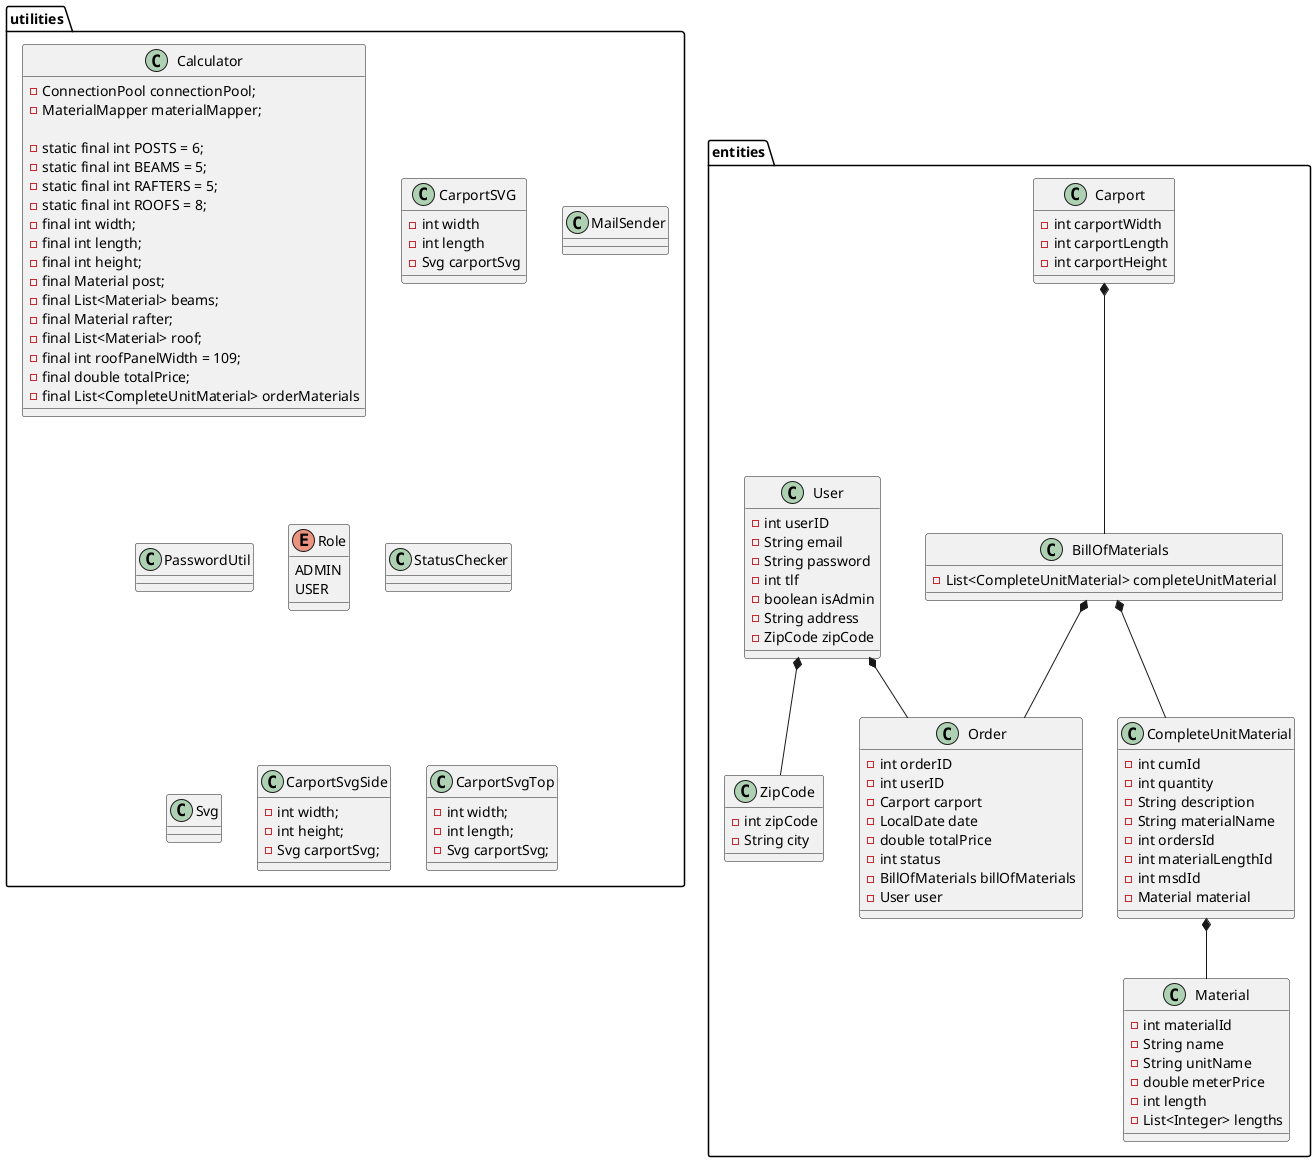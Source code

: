 @startuml
package "entities" {

class BillOfMaterials {
- List<CompleteUnitMaterial> completeUnitMaterial
}

class Carport {
- int carportWidth
- int carportLength
- int carportHeight
}

class CompleteUnitMaterial {
- int cumId
- int quantity
- String description
- String materialName
- int ordersId
- int materialLengthId
- int msdId
- Material material
}

class Material {
- int materialId
- String name
- String unitName
- double meterPrice
- int length
- List<Integer> lengths
}

class Order {
- int orderID
- int userID
- Carport carport
- LocalDate date
- double totalPrice
- int status
- BillOfMaterials billOfMaterials
- User user
}

class User {
- int userID
- String email
- String password
- int tlf
- boolean isAdmin
- String address
- ZipCode zipCode
}

class ZipCode {
- int zipCode
- String city
}
}

package "utilities" {

class Calculator {
- ConnectionPool connectionPool;
- MaterialMapper materialMapper;

- static final int POSTS = 6;
- static final int BEAMS = 5;
- static final int RAFTERS = 5;
- static final int ROOFS = 8;
- final int width;
- final int length;
- final int height;
- final Material post;
- final List<Material> beams;
- final Material rafter;
- final List<Material> roof;
- final int roofPanelWidth = 109;
- final double totalPrice;
- final List<CompleteUnitMaterial> orderMaterials
}

class CarportSVG {
- int width
- int length
- Svg carportSvg
}

class MailSender {
}

class PasswordUtil {
}

enum Role {
ADMIN
USER
}

class StatusChecker {
}

class Svg {
}

class CarportSvgSide {
- int width;
- int height;
- Svg carportSvg;
}

class CarportSvgTop {
- int width;
- int length;
- Svg carportSvg;
}

}

User *-- Order
BillOfMaterials *-- Order
BillOfMaterials *-- CompleteUnitMaterial
CompleteUnitMaterial *-- Material
Carport *-- BillOfMaterials
User *-- ZipCode


@enduml